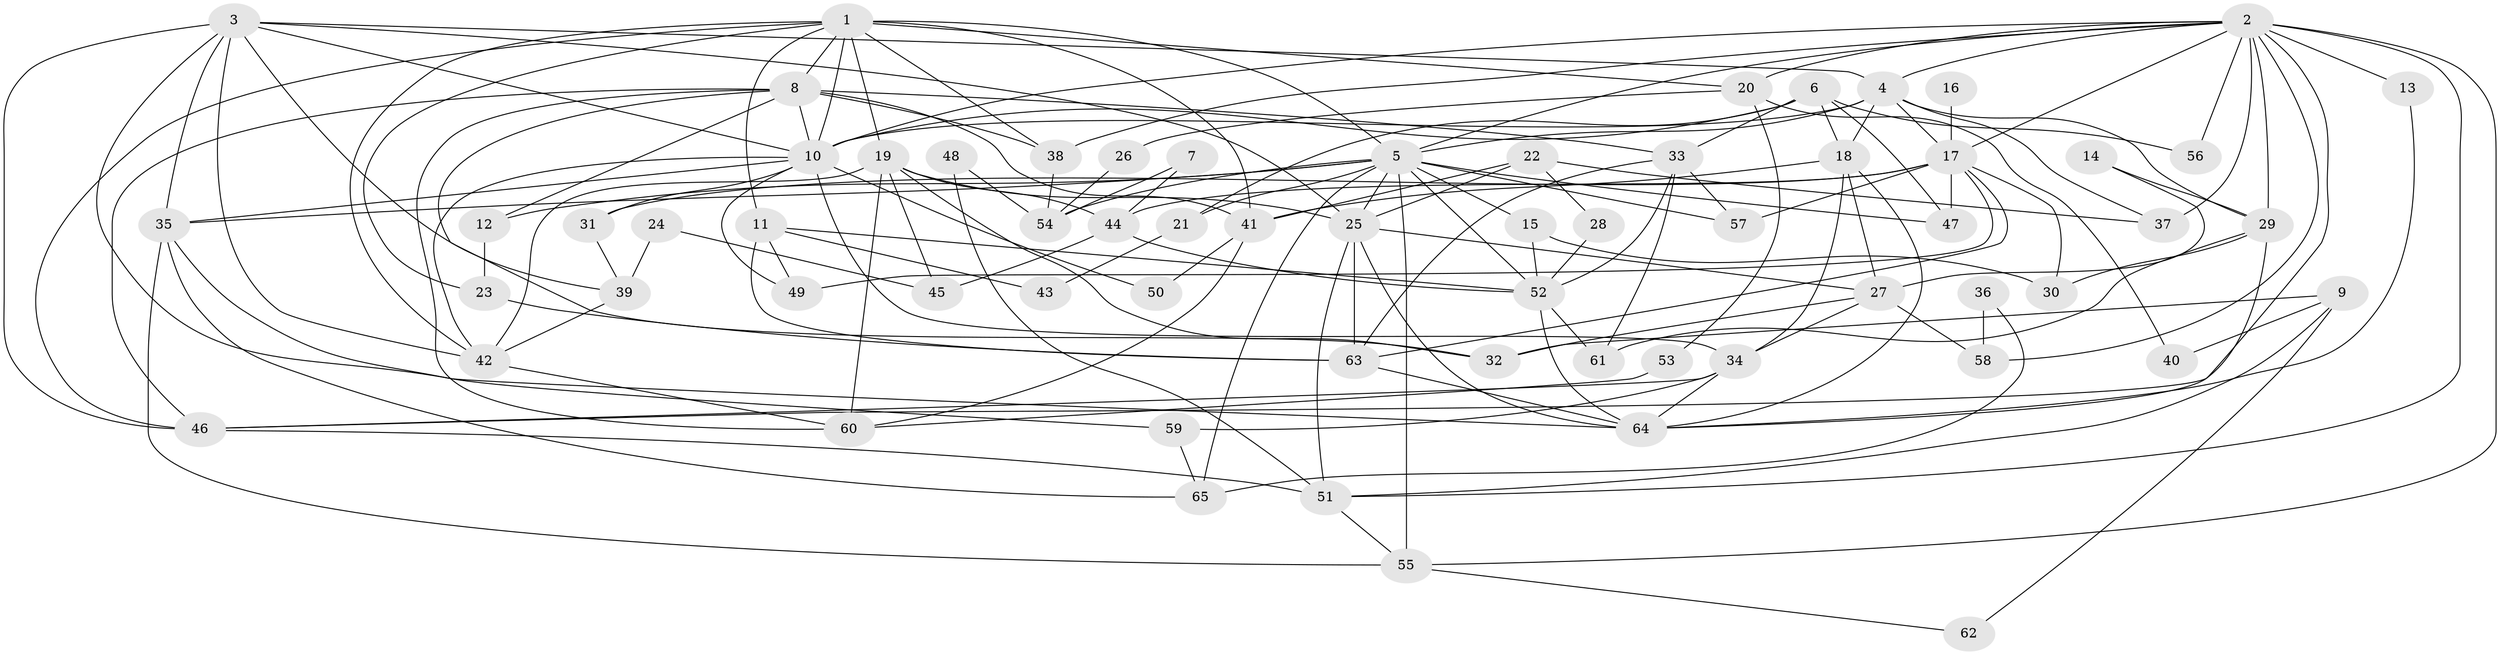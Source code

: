// original degree distribution, {2: 0.1619047619047619, 3: 0.26666666666666666, 4: 0.2571428571428571, 6: 0.12380952380952381, 5: 0.12380952380952381, 7: 0.047619047619047616, 8: 0.01904761904761905}
// Generated by graph-tools (version 1.1) at 2025/51/03/04/25 22:51:24]
// undirected, 65 vertices, 157 edges
graph export_dot {
  node [color=gray90,style=filled];
  1;
  2;
  3;
  4;
  5;
  6;
  7;
  8;
  9;
  10;
  11;
  12;
  13;
  14;
  15;
  16;
  17;
  18;
  19;
  20;
  21;
  22;
  23;
  24;
  25;
  26;
  27;
  28;
  29;
  30;
  31;
  32;
  33;
  34;
  35;
  36;
  37;
  38;
  39;
  40;
  41;
  42;
  43;
  44;
  45;
  46;
  47;
  48;
  49;
  50;
  51;
  52;
  53;
  54;
  55;
  56;
  57;
  58;
  59;
  60;
  61;
  62;
  63;
  64;
  65;
  1 -- 5 [weight=1.0];
  1 -- 8 [weight=1.0];
  1 -- 10 [weight=1.0];
  1 -- 11 [weight=1.0];
  1 -- 19 [weight=1.0];
  1 -- 20 [weight=1.0];
  1 -- 23 [weight=1.0];
  1 -- 38 [weight=1.0];
  1 -- 41 [weight=1.0];
  1 -- 42 [weight=1.0];
  1 -- 46 [weight=1.0];
  2 -- 4 [weight=1.0];
  2 -- 5 [weight=1.0];
  2 -- 10 [weight=1.0];
  2 -- 13 [weight=2.0];
  2 -- 17 [weight=1.0];
  2 -- 20 [weight=1.0];
  2 -- 29 [weight=1.0];
  2 -- 37 [weight=1.0];
  2 -- 38 [weight=1.0];
  2 -- 46 [weight=1.0];
  2 -- 51 [weight=1.0];
  2 -- 55 [weight=1.0];
  2 -- 56 [weight=1.0];
  2 -- 58 [weight=1.0];
  3 -- 4 [weight=1.0];
  3 -- 10 [weight=1.0];
  3 -- 25 [weight=1.0];
  3 -- 35 [weight=1.0];
  3 -- 39 [weight=1.0];
  3 -- 42 [weight=1.0];
  3 -- 46 [weight=1.0];
  3 -- 64 [weight=1.0];
  4 -- 5 [weight=1.0];
  4 -- 10 [weight=1.0];
  4 -- 17 [weight=1.0];
  4 -- 18 [weight=1.0];
  4 -- 29 [weight=1.0];
  4 -- 37 [weight=1.0];
  5 -- 12 [weight=1.0];
  5 -- 15 [weight=1.0];
  5 -- 21 [weight=1.0];
  5 -- 25 [weight=1.0];
  5 -- 35 [weight=2.0];
  5 -- 47 [weight=2.0];
  5 -- 52 [weight=1.0];
  5 -- 54 [weight=2.0];
  5 -- 55 [weight=1.0];
  5 -- 57 [weight=2.0];
  5 -- 65 [weight=1.0];
  6 -- 10 [weight=1.0];
  6 -- 18 [weight=1.0];
  6 -- 21 [weight=1.0];
  6 -- 33 [weight=1.0];
  6 -- 47 [weight=1.0];
  6 -- 56 [weight=1.0];
  7 -- 44 [weight=1.0];
  7 -- 54 [weight=1.0];
  8 -- 10 [weight=2.0];
  8 -- 12 [weight=1.0];
  8 -- 32 [weight=1.0];
  8 -- 33 [weight=1.0];
  8 -- 38 [weight=1.0];
  8 -- 41 [weight=1.0];
  8 -- 46 [weight=1.0];
  8 -- 60 [weight=1.0];
  9 -- 32 [weight=1.0];
  9 -- 40 [weight=1.0];
  9 -- 51 [weight=1.0];
  9 -- 62 [weight=1.0];
  10 -- 31 [weight=1.0];
  10 -- 34 [weight=1.0];
  10 -- 35 [weight=1.0];
  10 -- 42 [weight=1.0];
  10 -- 49 [weight=1.0];
  10 -- 50 [weight=1.0];
  11 -- 43 [weight=1.0];
  11 -- 49 [weight=1.0];
  11 -- 52 [weight=1.0];
  11 -- 63 [weight=1.0];
  12 -- 23 [weight=1.0];
  13 -- 64 [weight=1.0];
  14 -- 27 [weight=1.0];
  14 -- 29 [weight=1.0];
  15 -- 30 [weight=1.0];
  15 -- 52 [weight=1.0];
  16 -- 17 [weight=2.0];
  17 -- 30 [weight=1.0];
  17 -- 31 [weight=1.0];
  17 -- 44 [weight=1.0];
  17 -- 47 [weight=1.0];
  17 -- 49 [weight=1.0];
  17 -- 57 [weight=1.0];
  17 -- 63 [weight=2.0];
  18 -- 27 [weight=1.0];
  18 -- 34 [weight=1.0];
  18 -- 41 [weight=1.0];
  18 -- 64 [weight=1.0];
  19 -- 25 [weight=1.0];
  19 -- 32 [weight=1.0];
  19 -- 42 [weight=1.0];
  19 -- 44 [weight=1.0];
  19 -- 45 [weight=1.0];
  19 -- 60 [weight=1.0];
  20 -- 26 [weight=1.0];
  20 -- 40 [weight=1.0];
  20 -- 53 [weight=1.0];
  21 -- 43 [weight=1.0];
  22 -- 25 [weight=1.0];
  22 -- 28 [weight=1.0];
  22 -- 37 [weight=1.0];
  22 -- 41 [weight=1.0];
  23 -- 63 [weight=1.0];
  24 -- 39 [weight=1.0];
  24 -- 45 [weight=1.0];
  25 -- 27 [weight=1.0];
  25 -- 51 [weight=1.0];
  25 -- 63 [weight=1.0];
  25 -- 64 [weight=1.0];
  26 -- 54 [weight=1.0];
  27 -- 32 [weight=1.0];
  27 -- 34 [weight=1.0];
  27 -- 58 [weight=1.0];
  28 -- 52 [weight=1.0];
  29 -- 30 [weight=1.0];
  29 -- 61 [weight=1.0];
  29 -- 64 [weight=1.0];
  31 -- 39 [weight=1.0];
  33 -- 52 [weight=1.0];
  33 -- 57 [weight=1.0];
  33 -- 61 [weight=1.0];
  33 -- 63 [weight=1.0];
  34 -- 46 [weight=1.0];
  34 -- 59 [weight=1.0];
  34 -- 64 [weight=1.0];
  35 -- 55 [weight=1.0];
  35 -- 59 [weight=1.0];
  35 -- 65 [weight=1.0];
  36 -- 58 [weight=1.0];
  36 -- 65 [weight=1.0];
  38 -- 54 [weight=1.0];
  39 -- 42 [weight=1.0];
  41 -- 50 [weight=1.0];
  41 -- 60 [weight=1.0];
  42 -- 60 [weight=1.0];
  44 -- 45 [weight=1.0];
  44 -- 52 [weight=1.0];
  46 -- 51 [weight=1.0];
  48 -- 51 [weight=1.0];
  48 -- 54 [weight=1.0];
  51 -- 55 [weight=1.0];
  52 -- 61 [weight=1.0];
  52 -- 64 [weight=1.0];
  53 -- 60 [weight=1.0];
  55 -- 62 [weight=1.0];
  59 -- 65 [weight=1.0];
  63 -- 64 [weight=1.0];
}
